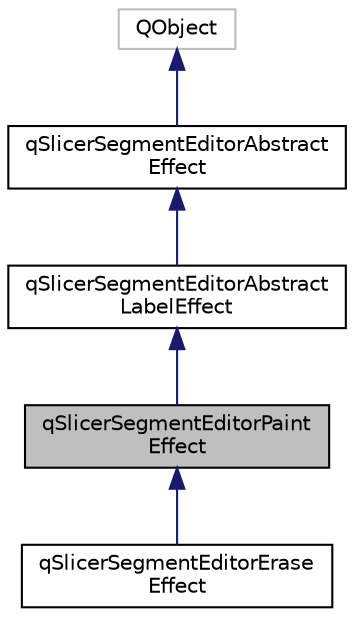 digraph "qSlicerSegmentEditorPaintEffect"
{
  bgcolor="transparent";
  edge [fontname="Helvetica",fontsize="10",labelfontname="Helvetica",labelfontsize="10"];
  node [fontname="Helvetica",fontsize="10",shape=record];
  Node0 [label="qSlicerSegmentEditorPaint\lEffect",height=0.2,width=0.4,color="black", fillcolor="grey75", style="filled", fontcolor="black"];
  Node1 -> Node0 [dir="back",color="midnightblue",fontsize="10",style="solid",fontname="Helvetica"];
  Node1 [label="qSlicerSegmentEditorAbstract\lLabelEffect",height=0.2,width=0.4,color="black",URL="$classqSlicerSegmentEditorAbstractLabelEffect.html",tooltip="Base class for all \"label\" effects. "];
  Node2 -> Node1 [dir="back",color="midnightblue",fontsize="10",style="solid",fontname="Helvetica"];
  Node2 [label="qSlicerSegmentEditorAbstract\lEffect",height=0.2,width=0.4,color="black",URL="$classqSlicerSegmentEditorAbstractEffect.html",tooltip="Abstract class for segment editor effects. "];
  Node3 -> Node2 [dir="back",color="midnightblue",fontsize="10",style="solid",fontname="Helvetica"];
  Node3 [label="QObject",height=0.2,width=0.4,color="grey75"];
  Node0 -> Node4 [dir="back",color="midnightblue",fontsize="10",style="solid",fontname="Helvetica"];
  Node4 [label="qSlicerSegmentEditorErase\lEffect",height=0.2,width=0.4,color="black",URL="$classqSlicerSegmentEditorEraseEffect.html"];
}
